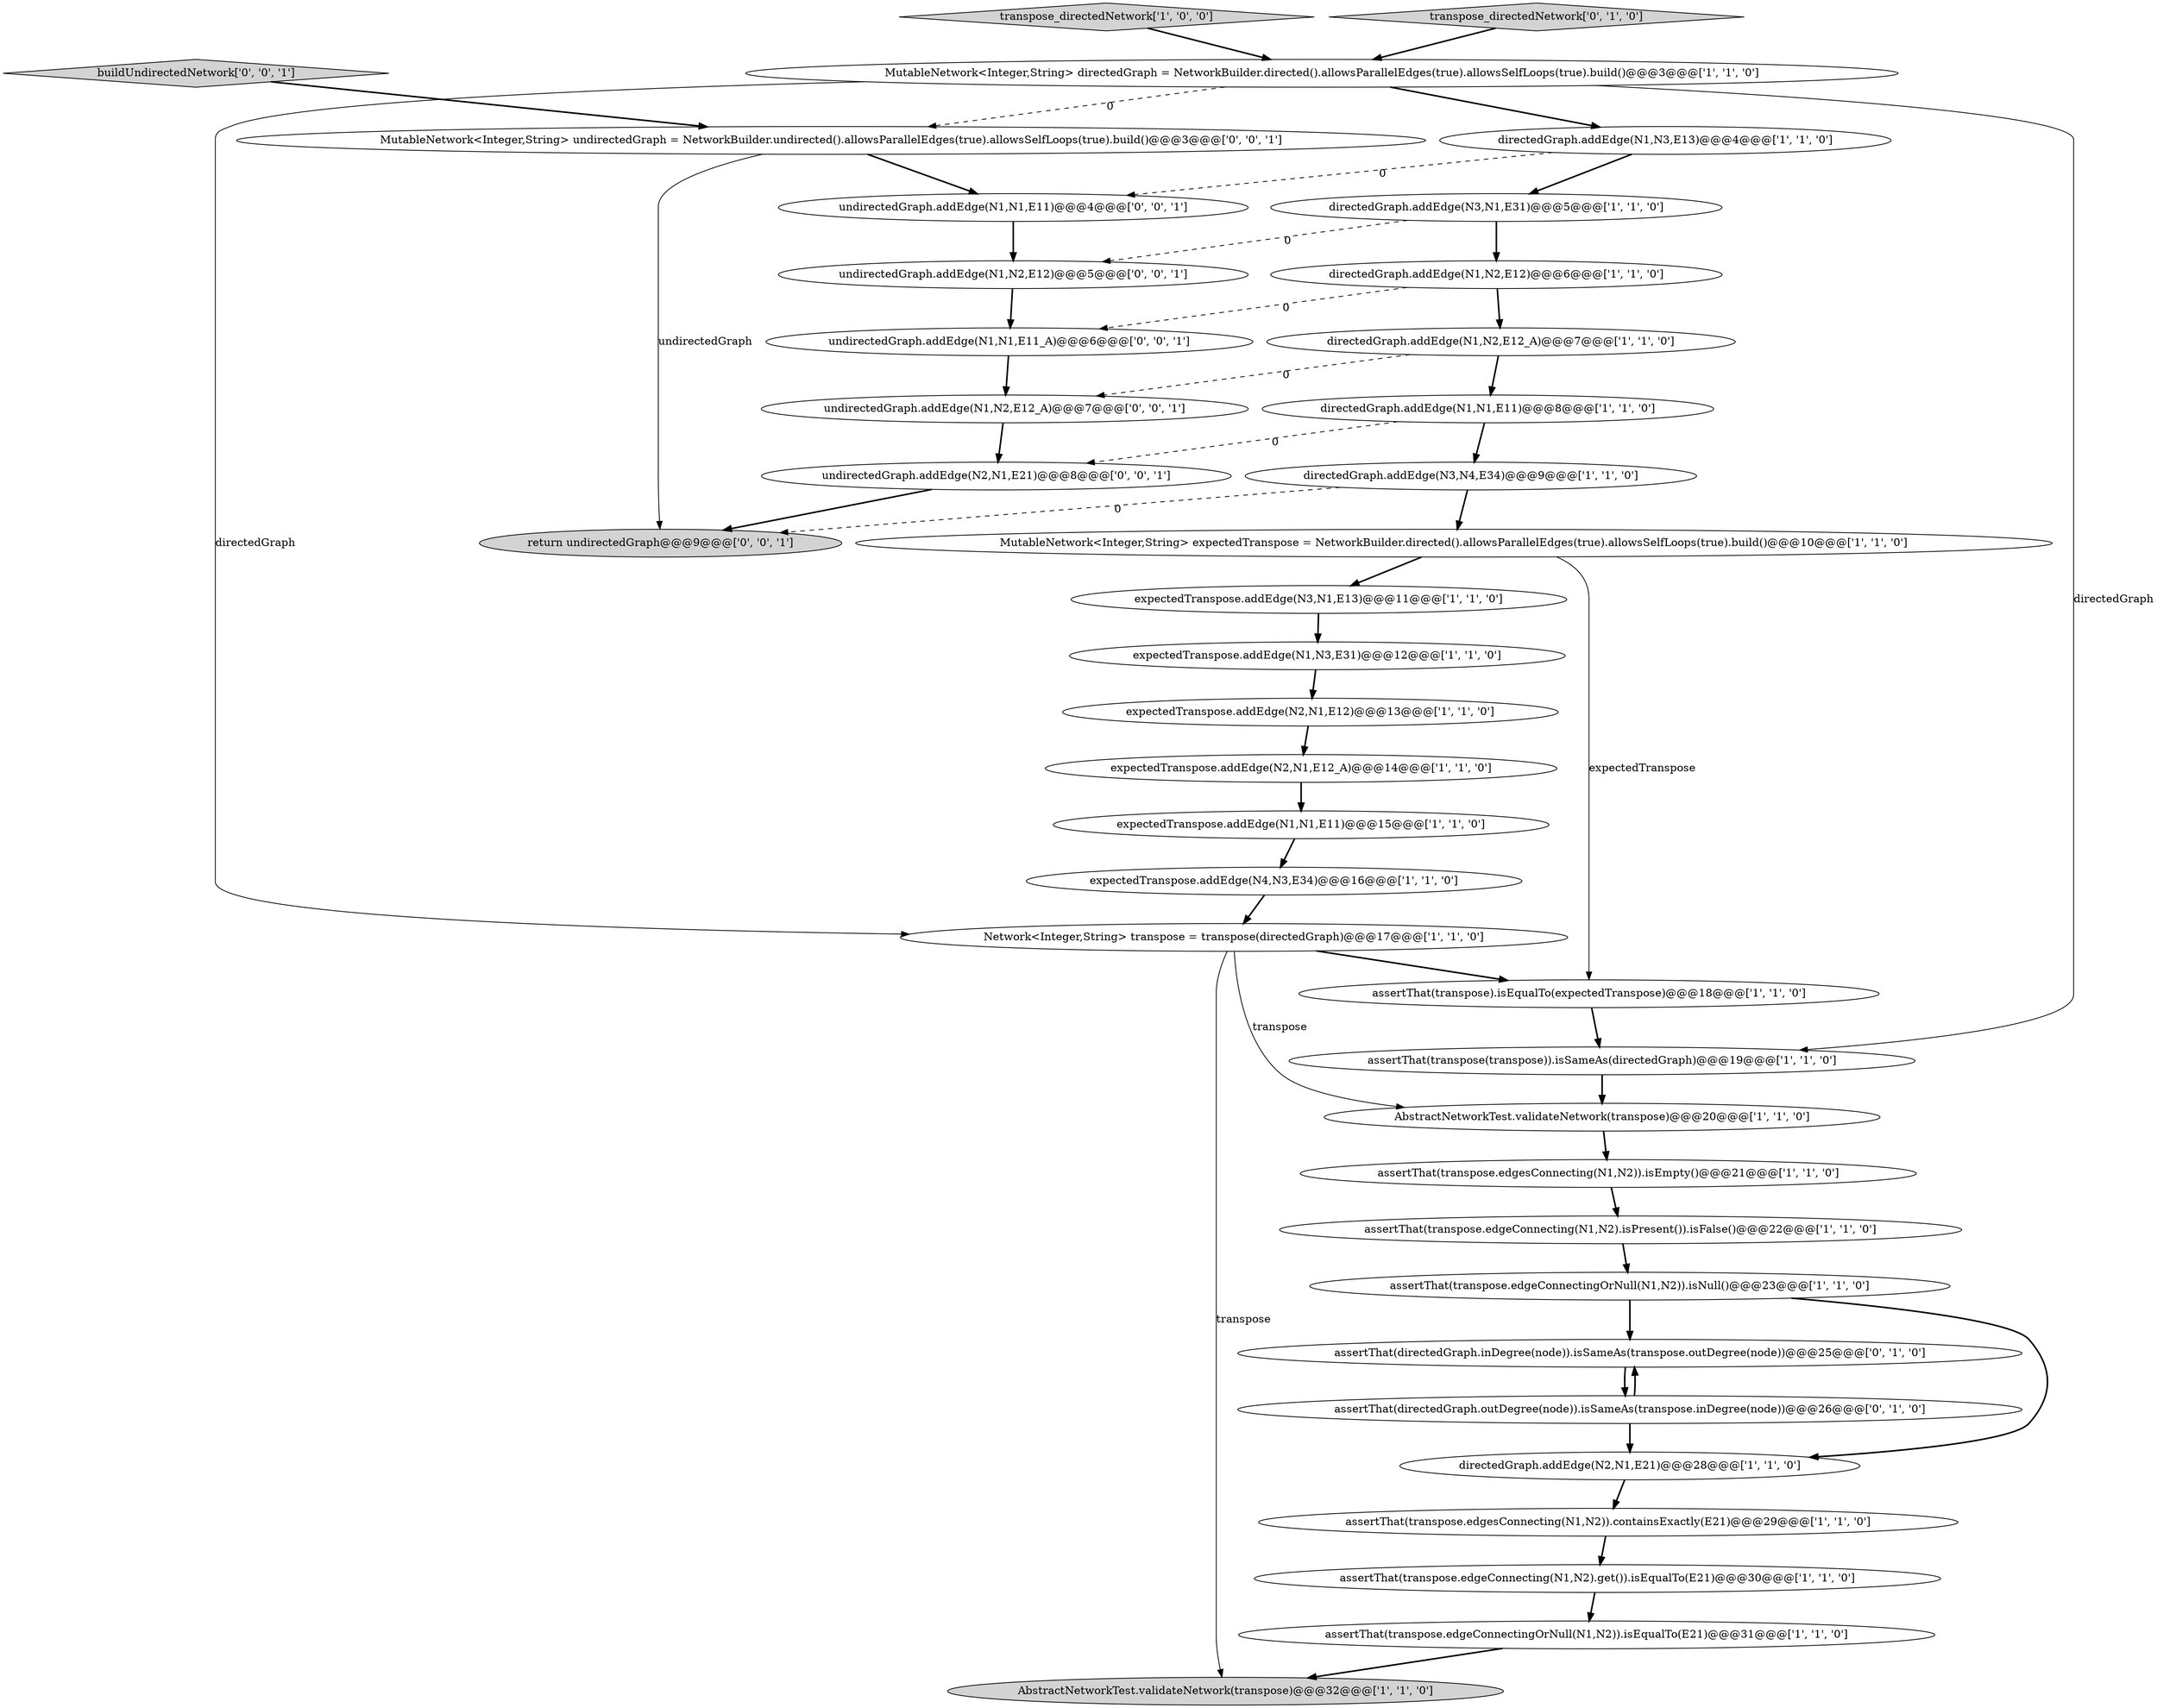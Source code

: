 digraph {
11 [style = filled, label = "transpose_directedNetwork['1', '0', '0']", fillcolor = lightgray, shape = diamond image = "AAA0AAABBB1BBB"];
15 [style = filled, label = "expectedTranspose.addEdge(N2,N1,E12_A)@@@14@@@['1', '1', '0']", fillcolor = white, shape = ellipse image = "AAA0AAABBB1BBB"];
33 [style = filled, label = "return undirectedGraph@@@9@@@['0', '0', '1']", fillcolor = lightgray, shape = ellipse image = "AAA0AAABBB3BBB"];
34 [style = filled, label = "MutableNetwork<Integer,String> undirectedGraph = NetworkBuilder.undirected().allowsParallelEdges(true).allowsSelfLoops(true).build()@@@3@@@['0', '0', '1']", fillcolor = white, shape = ellipse image = "AAA0AAABBB3BBB"];
36 [style = filled, label = "undirectedGraph.addEdge(N1,N2,E12_A)@@@7@@@['0', '0', '1']", fillcolor = white, shape = ellipse image = "AAA0AAABBB3BBB"];
18 [style = filled, label = "assertThat(transpose.edgesConnecting(N1,N2)).isEmpty()@@@21@@@['1', '1', '0']", fillcolor = white, shape = ellipse image = "AAA0AAABBB1BBB"];
32 [style = filled, label = "undirectedGraph.addEdge(N2,N1,E21)@@@8@@@['0', '0', '1']", fillcolor = white, shape = ellipse image = "AAA0AAABBB3BBB"];
31 [style = filled, label = "buildUndirectedNetwork['0', '0', '1']", fillcolor = lightgray, shape = diamond image = "AAA0AAABBB3BBB"];
28 [style = filled, label = "assertThat(directedGraph.inDegree(node)).isSameAs(transpose.outDegree(node))@@@25@@@['0', '1', '0']", fillcolor = white, shape = ellipse image = "AAA1AAABBB2BBB"];
35 [style = filled, label = "undirectedGraph.addEdge(N1,N1,E11_A)@@@6@@@['0', '0', '1']", fillcolor = white, shape = ellipse image = "AAA0AAABBB3BBB"];
23 [style = filled, label = "directedGraph.addEdge(N1,N2,E12)@@@6@@@['1', '1', '0']", fillcolor = white, shape = ellipse image = "AAA0AAABBB1BBB"];
27 [style = filled, label = "assertThat(directedGraph.outDegree(node)).isSameAs(transpose.inDegree(node))@@@26@@@['0', '1', '0']", fillcolor = white, shape = ellipse image = "AAA1AAABBB2BBB"];
10 [style = filled, label = "assertThat(transpose.edgeConnecting(N1,N2).isPresent()).isFalse()@@@22@@@['1', '1', '0']", fillcolor = white, shape = ellipse image = "AAA0AAABBB1BBB"];
21 [style = filled, label = "assertThat(transpose.edgeConnectingOrNull(N1,N2)).isNull()@@@23@@@['1', '1', '0']", fillcolor = white, shape = ellipse image = "AAA0AAABBB1BBB"];
19 [style = filled, label = "MutableNetwork<Integer,String> expectedTranspose = NetworkBuilder.directed().allowsParallelEdges(true).allowsSelfLoops(true).build()@@@10@@@['1', '1', '0']", fillcolor = white, shape = ellipse image = "AAA0AAABBB1BBB"];
8 [style = filled, label = "AbstractNetworkTest.validateNetwork(transpose)@@@32@@@['1', '1', '0']", fillcolor = lightgray, shape = ellipse image = "AAA0AAABBB1BBB"];
37 [style = filled, label = "undirectedGraph.addEdge(N1,N1,E11)@@@4@@@['0', '0', '1']", fillcolor = white, shape = ellipse image = "AAA0AAABBB3BBB"];
16 [style = filled, label = "Network<Integer,String> transpose = transpose(directedGraph)@@@17@@@['1', '1', '0']", fillcolor = white, shape = ellipse image = "AAA0AAABBB1BBB"];
20 [style = filled, label = "directedGraph.addEdge(N2,N1,E21)@@@28@@@['1', '1', '0']", fillcolor = white, shape = ellipse image = "AAA0AAABBB1BBB"];
3 [style = filled, label = "expectedTranspose.addEdge(N1,N1,E11)@@@15@@@['1', '1', '0']", fillcolor = white, shape = ellipse image = "AAA0AAABBB1BBB"];
1 [style = filled, label = "directedGraph.addEdge(N1,N2,E12_A)@@@7@@@['1', '1', '0']", fillcolor = white, shape = ellipse image = "AAA0AAABBB1BBB"];
7 [style = filled, label = "directedGraph.addEdge(N3,N1,E31)@@@5@@@['1', '1', '0']", fillcolor = white, shape = ellipse image = "AAA0AAABBB1BBB"];
0 [style = filled, label = "AbstractNetworkTest.validateNetwork(transpose)@@@20@@@['1', '1', '0']", fillcolor = white, shape = ellipse image = "AAA0AAABBB1BBB"];
30 [style = filled, label = "undirectedGraph.addEdge(N1,N2,E12)@@@5@@@['0', '0', '1']", fillcolor = white, shape = ellipse image = "AAA0AAABBB3BBB"];
12 [style = filled, label = "assertThat(transpose.edgesConnecting(N1,N2)).containsExactly(E21)@@@29@@@['1', '1', '0']", fillcolor = white, shape = ellipse image = "AAA0AAABBB1BBB"];
5 [style = filled, label = "expectedTranspose.addEdge(N3,N1,E13)@@@11@@@['1', '1', '0']", fillcolor = white, shape = ellipse image = "AAA0AAABBB1BBB"];
2 [style = filled, label = "expectedTranspose.addEdge(N2,N1,E12)@@@13@@@['1', '1', '0']", fillcolor = white, shape = ellipse image = "AAA0AAABBB1BBB"];
29 [style = filled, label = "transpose_directedNetwork['0', '1', '0']", fillcolor = lightgray, shape = diamond image = "AAA0AAABBB2BBB"];
13 [style = filled, label = "expectedTranspose.addEdge(N4,N3,E34)@@@16@@@['1', '1', '0']", fillcolor = white, shape = ellipse image = "AAA0AAABBB1BBB"];
17 [style = filled, label = "assertThat(transpose.edgeConnectingOrNull(N1,N2)).isEqualTo(E21)@@@31@@@['1', '1', '0']", fillcolor = white, shape = ellipse image = "AAA0AAABBB1BBB"];
4 [style = filled, label = "directedGraph.addEdge(N1,N3,E13)@@@4@@@['1', '1', '0']", fillcolor = white, shape = ellipse image = "AAA0AAABBB1BBB"];
24 [style = filled, label = "directedGraph.addEdge(N1,N1,E11)@@@8@@@['1', '1', '0']", fillcolor = white, shape = ellipse image = "AAA0AAABBB1BBB"];
14 [style = filled, label = "assertThat(transpose).isEqualTo(expectedTranspose)@@@18@@@['1', '1', '0']", fillcolor = white, shape = ellipse image = "AAA0AAABBB1BBB"];
22 [style = filled, label = "MutableNetwork<Integer,String> directedGraph = NetworkBuilder.directed().allowsParallelEdges(true).allowsSelfLoops(true).build()@@@3@@@['1', '1', '0']", fillcolor = white, shape = ellipse image = "AAA0AAABBB1BBB"];
6 [style = filled, label = "assertThat(transpose.edgeConnecting(N1,N2).get()).isEqualTo(E21)@@@30@@@['1', '1', '0']", fillcolor = white, shape = ellipse image = "AAA0AAABBB1BBB"];
25 [style = filled, label = "expectedTranspose.addEdge(N1,N3,E31)@@@12@@@['1', '1', '0']", fillcolor = white, shape = ellipse image = "AAA0AAABBB1BBB"];
26 [style = filled, label = "assertThat(transpose(transpose)).isSameAs(directedGraph)@@@19@@@['1', '1', '0']", fillcolor = white, shape = ellipse image = "AAA0AAABBB1BBB"];
9 [style = filled, label = "directedGraph.addEdge(N3,N4,E34)@@@9@@@['1', '1', '0']", fillcolor = white, shape = ellipse image = "AAA0AAABBB1BBB"];
7->23 [style = bold, label=""];
9->19 [style = bold, label=""];
1->36 [style = dashed, label="0"];
11->22 [style = bold, label=""];
10->21 [style = bold, label=""];
4->7 [style = bold, label=""];
22->26 [style = solid, label="directedGraph"];
16->8 [style = solid, label="transpose"];
22->34 [style = dashed, label="0"];
19->5 [style = bold, label=""];
27->28 [style = bold, label=""];
25->2 [style = bold, label=""];
23->1 [style = bold, label=""];
21->28 [style = bold, label=""];
23->35 [style = dashed, label="0"];
9->33 [style = dashed, label="0"];
7->30 [style = dashed, label="0"];
24->32 [style = dashed, label="0"];
19->14 [style = solid, label="expectedTranspose"];
6->17 [style = bold, label=""];
1->24 [style = bold, label=""];
14->26 [style = bold, label=""];
3->13 [style = bold, label=""];
27->20 [style = bold, label=""];
28->27 [style = bold, label=""];
22->16 [style = solid, label="directedGraph"];
21->20 [style = bold, label=""];
37->30 [style = bold, label=""];
16->0 [style = solid, label="transpose"];
5->25 [style = bold, label=""];
13->16 [style = bold, label=""];
18->10 [style = bold, label=""];
16->14 [style = bold, label=""];
22->4 [style = bold, label=""];
35->36 [style = bold, label=""];
15->3 [style = bold, label=""];
17->8 [style = bold, label=""];
24->9 [style = bold, label=""];
36->32 [style = bold, label=""];
29->22 [style = bold, label=""];
34->33 [style = solid, label="undirectedGraph"];
4->37 [style = dashed, label="0"];
30->35 [style = bold, label=""];
32->33 [style = bold, label=""];
2->15 [style = bold, label=""];
0->18 [style = bold, label=""];
20->12 [style = bold, label=""];
26->0 [style = bold, label=""];
34->37 [style = bold, label=""];
12->6 [style = bold, label=""];
31->34 [style = bold, label=""];
}
